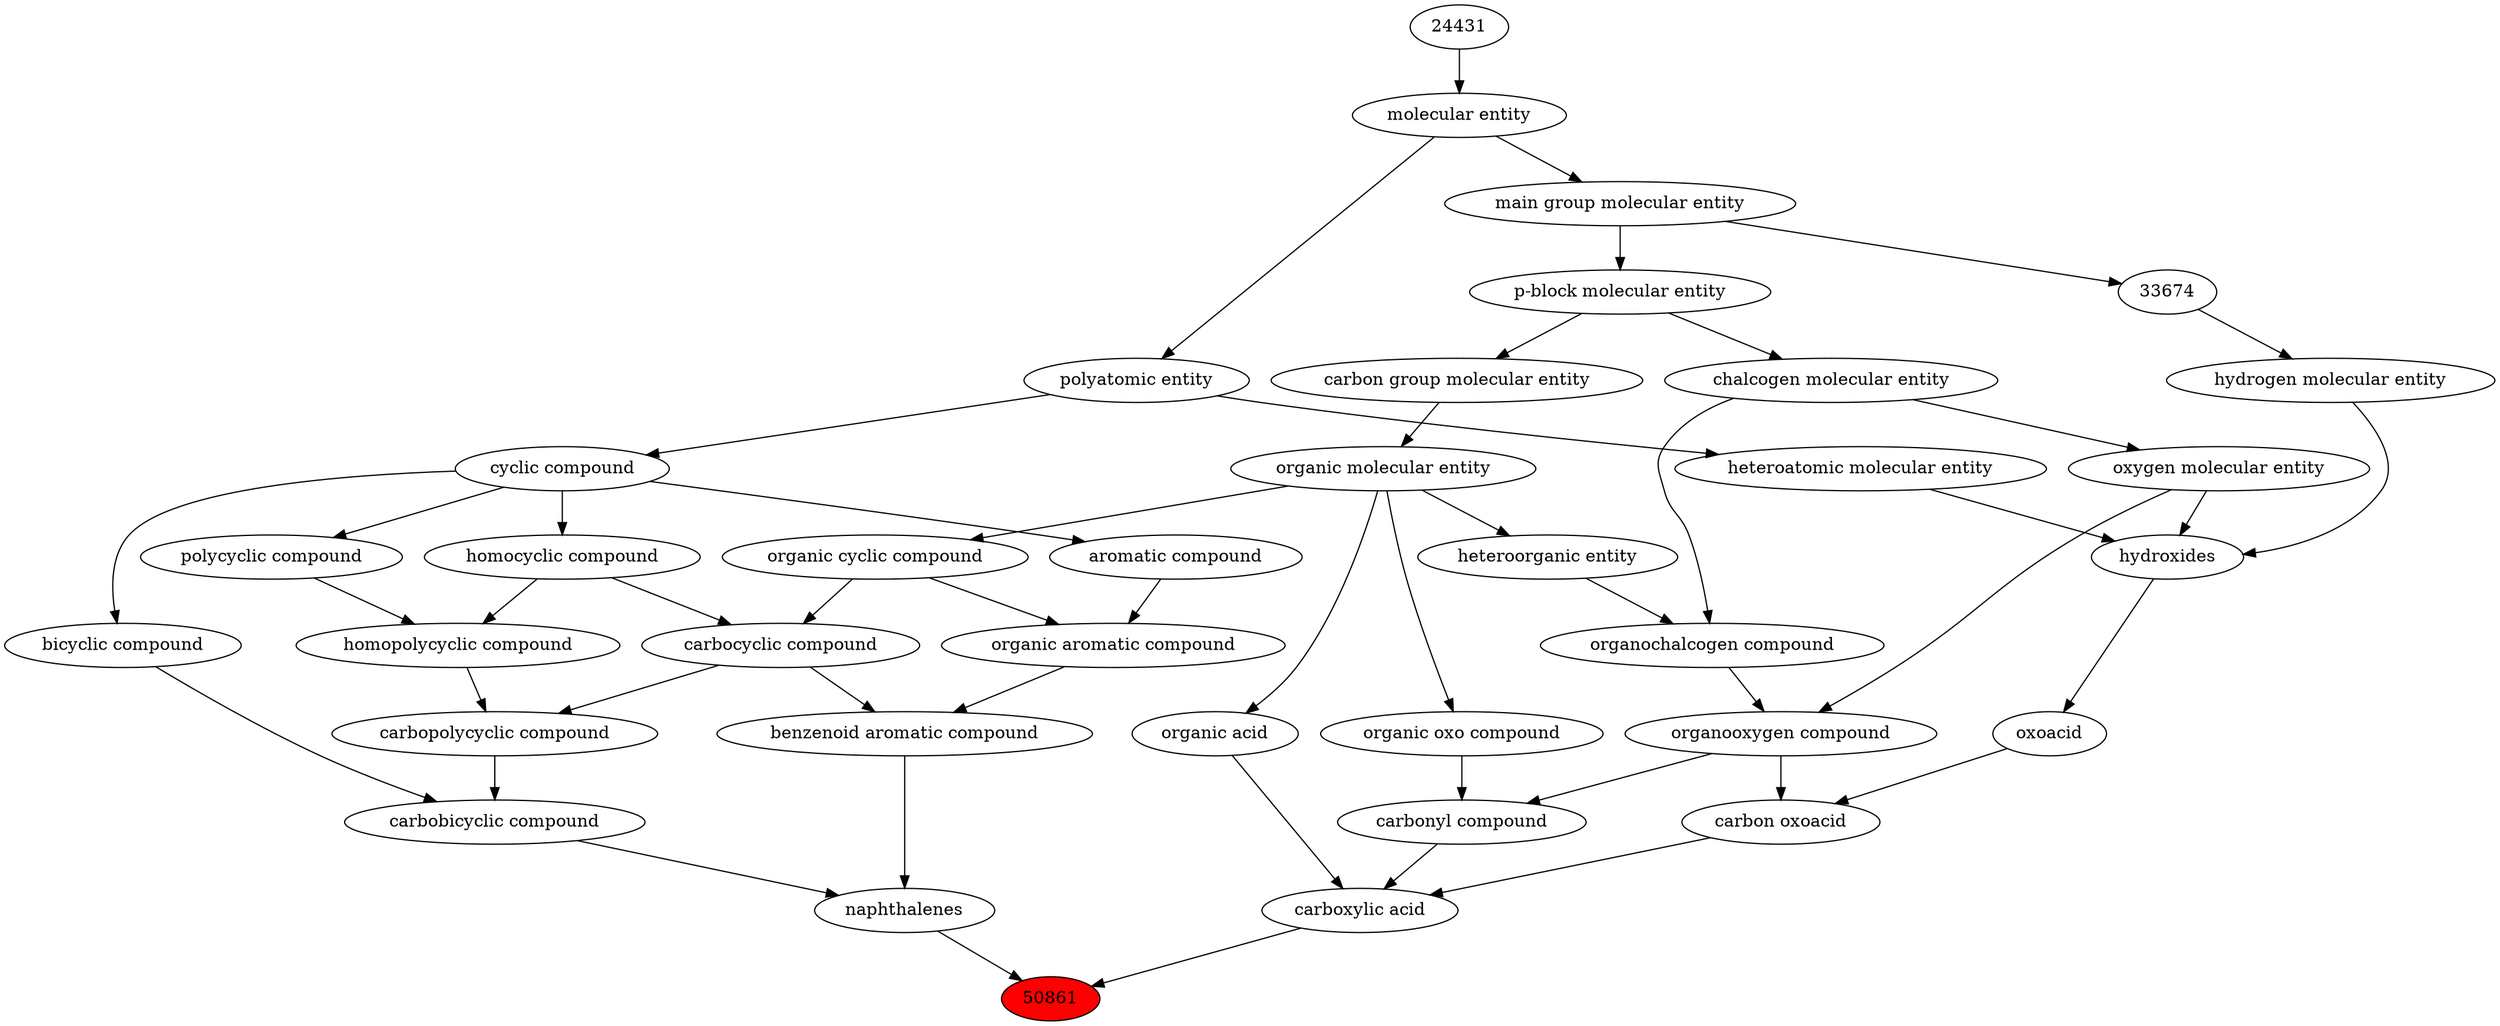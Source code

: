 digraph tree{ 
50861 [label="50861" fillcolor=red style=filled]
25477 -> 50861
33575 -> 50861
25477 [label="naphthalenes"]
36785 -> 25477
33836 -> 25477
33575 [label="carboxylic acid"]
36586 -> 33575
35605 -> 33575
64709 -> 33575
36785 [label="carbobicyclic compound"]
35294 -> 36785
33636 -> 36785
33836 [label="benzenoid aromatic compound"]
33659 -> 33836
33598 -> 33836
36586 [label="carbonyl compound"]
36587 -> 36586
36963 -> 36586
35605 [label="carbon oxoacid"]
24833 -> 35605
36963 -> 35605
64709 [label="organic acid"]
50860 -> 64709
35294 [label="carbopolycyclic compound"]
33598 -> 35294
35295 -> 35294
33636 [label="bicyclic compound"]
33595 -> 33636
33659 [label="organic aromatic compound"]
33832 -> 33659
33655 -> 33659
33598 [label="carbocyclic compound"]
33832 -> 33598
33597 -> 33598
36587 [label="organic oxo compound"]
50860 -> 36587
36963 [label="organooxygen compound"]
36962 -> 36963
25806 -> 36963
24833 [label="oxoacid"]
24651 -> 24833
50860 [label="organic molecular entity"]
33582 -> 50860
35295 [label="homopolycyclic compound"]
33635 -> 35295
33597 -> 35295
33595 [label="cyclic compound"]
36357 -> 33595
33832 [label="organic cyclic compound"]
50860 -> 33832
33655 [label="aromatic compound"]
33595 -> 33655
33597 [label="homocyclic compound"]
33595 -> 33597
36962 [label="organochalcogen compound"]
33285 -> 36962
33304 -> 36962
25806 [label="oxygen molecular entity"]
33304 -> 25806
24651 [label="hydroxides"]
25806 -> 24651
33608 -> 24651
37577 -> 24651
33582 [label="carbon group molecular entity"]
33675 -> 33582
33635 [label="polycyclic compound"]
33595 -> 33635
36357 [label="polyatomic entity"]
23367 -> 36357
33285 [label="heteroorganic entity"]
50860 -> 33285
33304 [label="chalcogen molecular entity"]
33675 -> 33304
33608 [label="hydrogen molecular entity"]
33674 -> 33608
37577 [label="heteroatomic molecular entity"]
36357 -> 37577
33675 [label="p-block molecular entity"]
33579 -> 33675
23367 [label="molecular entity"]
24431 -> 23367
33674 [label="33674"]
33579 -> 33674
33579 [label="main group molecular entity"]
23367 -> 33579
24431 [label="24431"]
}